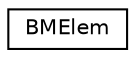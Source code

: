 digraph G
{
  edge [fontname="Helvetica",fontsize="10",labelfontname="Helvetica",labelfontsize="10"];
  node [fontname="Helvetica",fontsize="10",shape=record];
  rankdir=LR;
  Node1 [label="BMElem",height=0.2,width=0.4,color="black", fillcolor="white", style="filled",URL="$da/d7e/structBMElem.html"];
}
